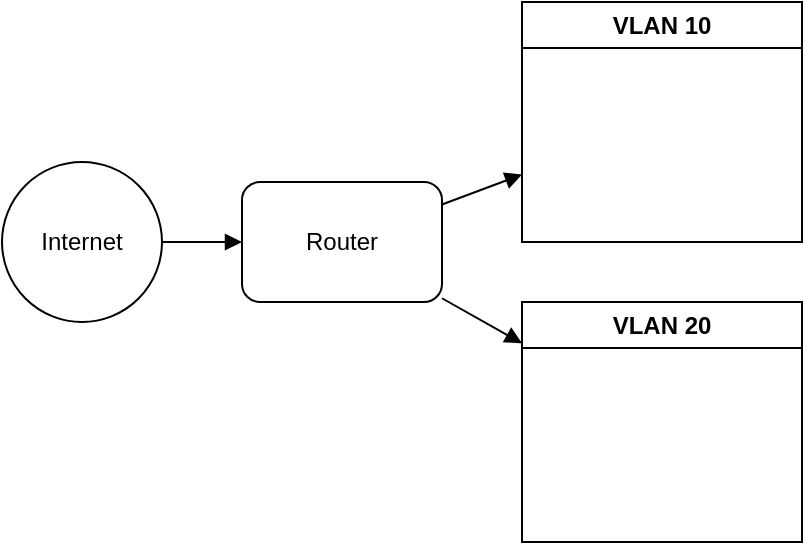 <mxfile version="28.0.7">
  <diagram name="Page-1" id="PBM-wUZzBHMP4nShjONx">
    <mxGraphModel dx="1426" dy="783" grid="1" gridSize="10" guides="1" tooltips="1" connect="1" arrows="1" fold="1" page="1" pageScale="1" pageWidth="850" pageHeight="1100" math="0" shadow="0">
      <root>
        <mxCell id="0" />
        <mxCell id="1" parent="0" />
        <mxCell id="2" value="Internet" style="ellipse;whiteSpace=wrap;html=1;" vertex="1" parent="1">
          <mxGeometry x="40" y="200" width="80" height="80" as="geometry" />
        </mxCell>
        <mxCell id="3" value="Router" style="rounded=1;whiteSpace=wrap;html=1;" vertex="1" parent="1">
          <mxGeometry x="160" y="210" width="100" height="60" as="geometry" />
        </mxCell>
        <mxCell id="4" style="endArrow=block;rounded=1;" parent="1" target="3" source="2" edge="1">
          <mxGeometry relative="1" as="geometry" />
        </mxCell>
        <mxCell id="5" value="VLAN 10" style="swimlane;whiteSpace=wrap;html=1;" parent="1" vertex="1">
          <mxGeometry x="300" y="120" width="140" height="120" as="geometry">
            <mxRectangle x="300" y="120" width="90" height="30" as="alternateBounds" />
          </mxGeometry>
        </mxCell>
        <mxCell id="6" value="VLAN 20" style="swimlane;whiteSpace=wrap;html=1;" vertex="1" parent="1">
          <mxGeometry x="300" y="270" width="140" height="120" as="geometry" />
        </mxCell>
        <mxCell id="7" style="endArrow=block;rounded=1;" edge="1" parent="1" source="3" target="5">
          <mxGeometry relative="1" as="geometry" />
        </mxCell>
        <mxCell id="8" style="endArrow=block;rounded=1;" edge="1" parent="1" source="3" target="6">
          <mxGeometry relative="1" as="geometry" />
        </mxCell>
      </root>
    </mxGraphModel>
  </diagram>
</mxfile>
